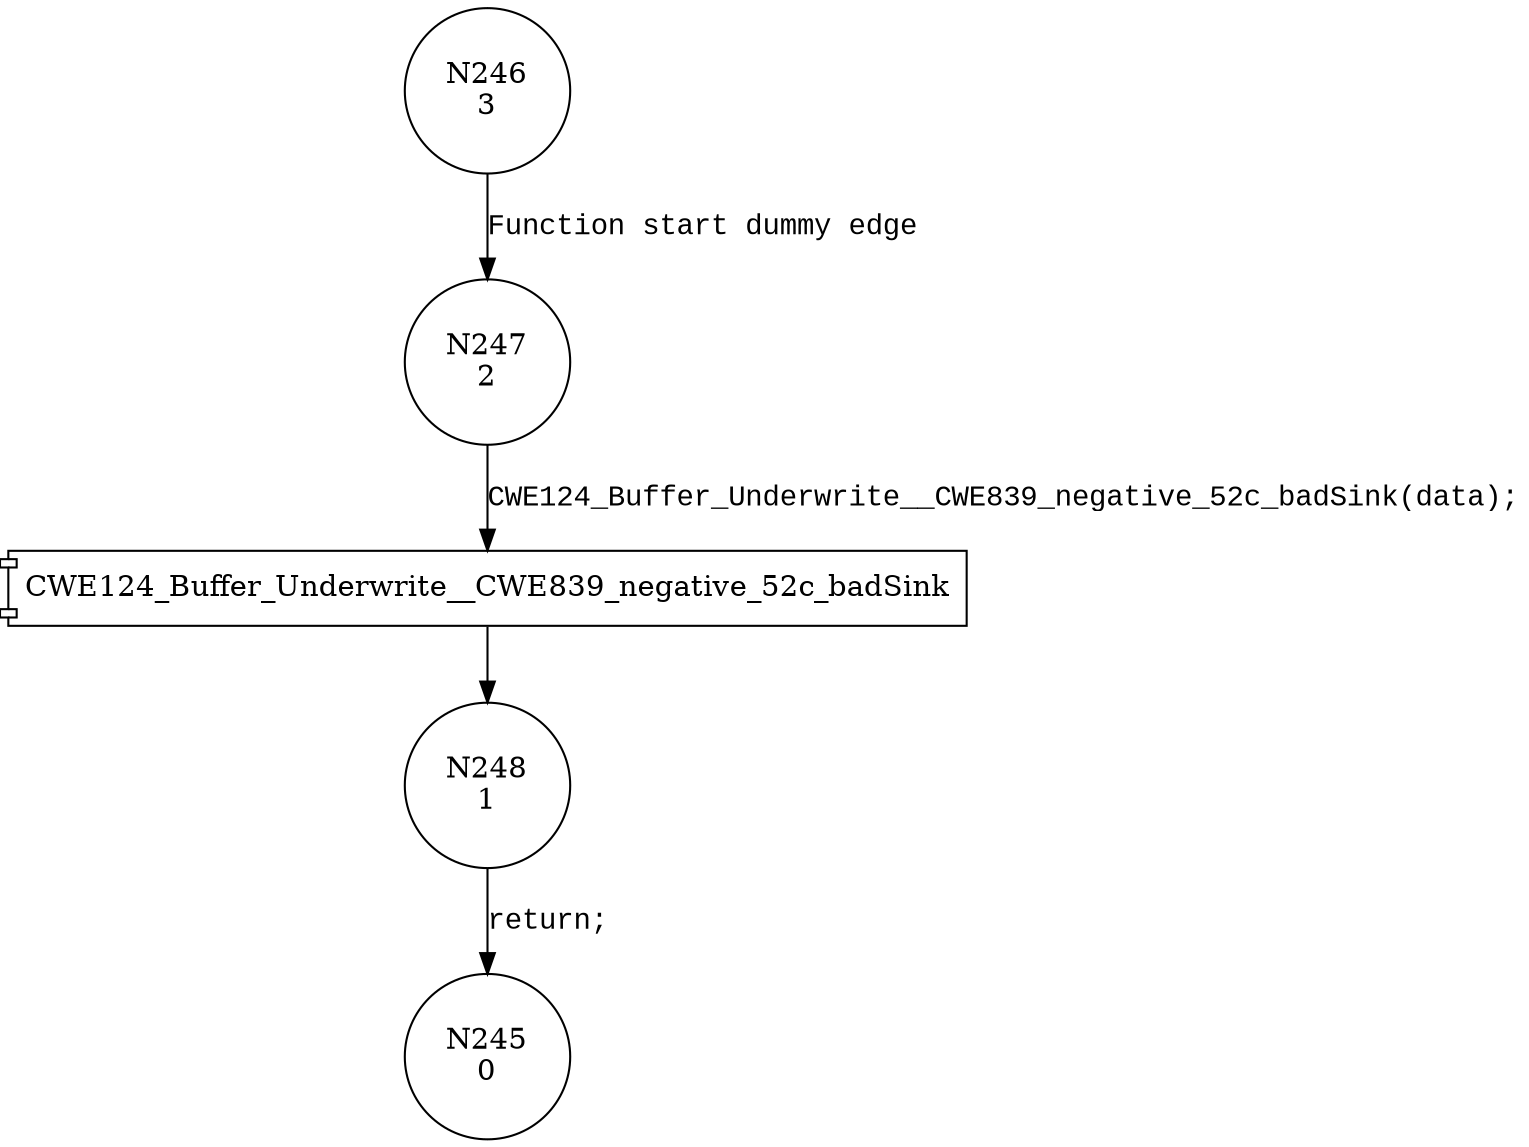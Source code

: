 digraph CWE124_Buffer_Underwrite__CWE839_negative_52b_badSink {
246 [shape="circle" label="N246\n3"]
247 [shape="circle" label="N247\n2"]
248 [shape="circle" label="N248\n1"]
245 [shape="circle" label="N245\n0"]
246 -> 247 [label="Function start dummy edge" fontname="Courier New"]
100028 [shape="component" label="CWE124_Buffer_Underwrite__CWE839_negative_52c_badSink"]
247 -> 100028 [label="CWE124_Buffer_Underwrite__CWE839_negative_52c_badSink(data);" fontname="Courier New"]
100028 -> 248 [label="" fontname="Courier New"]
248 -> 245 [label="return;" fontname="Courier New"]
}